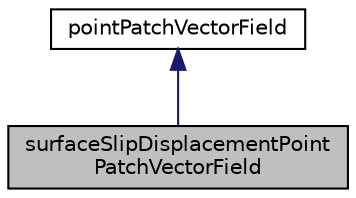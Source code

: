 digraph "surfaceSlipDisplacementPointPatchVectorField"
{
  bgcolor="transparent";
  edge [fontname="Helvetica",fontsize="10",labelfontname="Helvetica",labelfontsize="10"];
  node [fontname="Helvetica",fontsize="10",shape=record];
  Node1 [label="surfaceSlipDisplacementPoint\lPatchVectorField",height=0.2,width=0.4,color="black", fillcolor="grey75", style="filled", fontcolor="black"];
  Node2 -> Node1 [dir="back",color="midnightblue",fontsize="10",style="solid",fontname="Helvetica"];
  Node2 [label="pointPatchVectorField",height=0.2,width=0.4,color="black",URL="$a01898.html",tooltip="Abstract base class for point-mesh patch fields. "];
}
